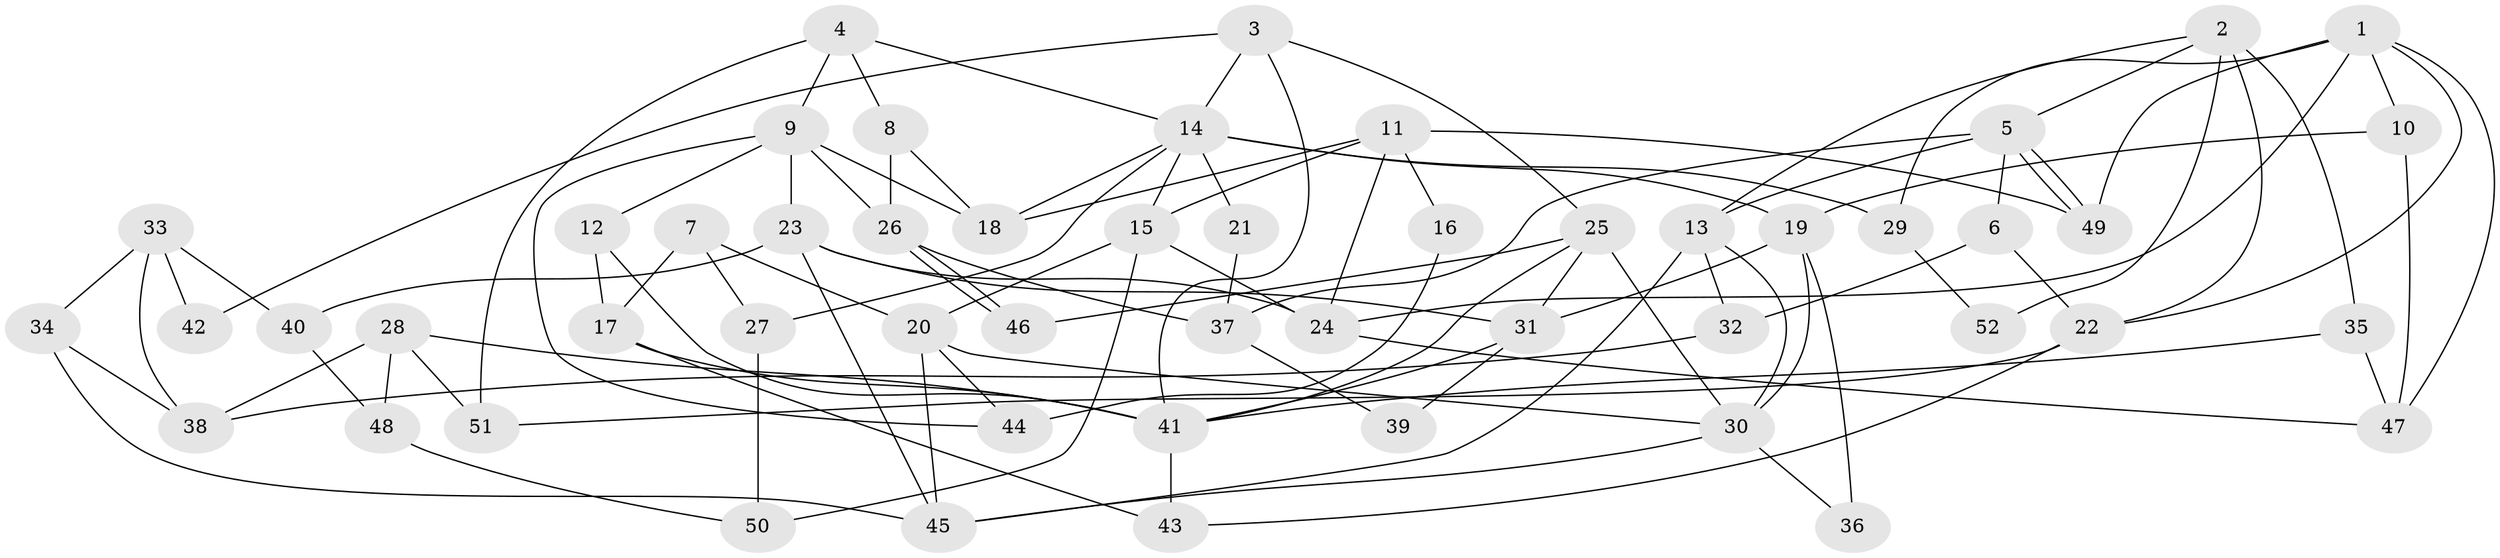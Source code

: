 // coarse degree distribution, {5: 0.2692307692307692, 7: 0.15384615384615385, 9: 0.038461538461538464, 6: 0.11538461538461539, 4: 0.19230769230769232, 3: 0.15384615384615385, 2: 0.07692307692307693}
// Generated by graph-tools (version 1.1) at 2025/18/03/04/25 18:18:42]
// undirected, 52 vertices, 104 edges
graph export_dot {
graph [start="1"]
  node [color=gray90,style=filled];
  1;
  2;
  3;
  4;
  5;
  6;
  7;
  8;
  9;
  10;
  11;
  12;
  13;
  14;
  15;
  16;
  17;
  18;
  19;
  20;
  21;
  22;
  23;
  24;
  25;
  26;
  27;
  28;
  29;
  30;
  31;
  32;
  33;
  34;
  35;
  36;
  37;
  38;
  39;
  40;
  41;
  42;
  43;
  44;
  45;
  46;
  47;
  48;
  49;
  50;
  51;
  52;
  1 -- 47;
  1 -- 24;
  1 -- 10;
  1 -- 22;
  1 -- 29;
  1 -- 49;
  2 -- 35;
  2 -- 13;
  2 -- 5;
  2 -- 22;
  2 -- 52;
  3 -- 14;
  3 -- 41;
  3 -- 25;
  3 -- 42;
  4 -- 14;
  4 -- 9;
  4 -- 8;
  4 -- 51;
  5 -- 49;
  5 -- 49;
  5 -- 6;
  5 -- 13;
  5 -- 37;
  6 -- 22;
  6 -- 32;
  7 -- 20;
  7 -- 27;
  7 -- 17;
  8 -- 26;
  8 -- 18;
  9 -- 12;
  9 -- 18;
  9 -- 23;
  9 -- 26;
  9 -- 44;
  10 -- 19;
  10 -- 47;
  11 -- 24;
  11 -- 49;
  11 -- 15;
  11 -- 16;
  11 -- 18;
  12 -- 17;
  12 -- 41;
  13 -- 45;
  13 -- 30;
  13 -- 32;
  14 -- 15;
  14 -- 18;
  14 -- 19;
  14 -- 21;
  14 -- 27;
  14 -- 29;
  15 -- 20;
  15 -- 24;
  15 -- 50;
  16 -- 44;
  17 -- 43;
  17 -- 41;
  19 -- 30;
  19 -- 31;
  19 -- 36;
  20 -- 30;
  20 -- 45;
  20 -- 44;
  21 -- 37;
  22 -- 43;
  22 -- 51;
  23 -- 31;
  23 -- 24;
  23 -- 40;
  23 -- 45;
  24 -- 47;
  25 -- 41;
  25 -- 30;
  25 -- 31;
  25 -- 46;
  26 -- 46;
  26 -- 46;
  26 -- 37;
  27 -- 50;
  28 -- 51;
  28 -- 41;
  28 -- 38;
  28 -- 48;
  29 -- 52;
  30 -- 36;
  30 -- 45;
  31 -- 39;
  31 -- 41;
  32 -- 38;
  33 -- 34;
  33 -- 38;
  33 -- 40;
  33 -- 42;
  34 -- 38;
  34 -- 45;
  35 -- 41;
  35 -- 47;
  37 -- 39;
  40 -- 48;
  41 -- 43;
  48 -- 50;
}
